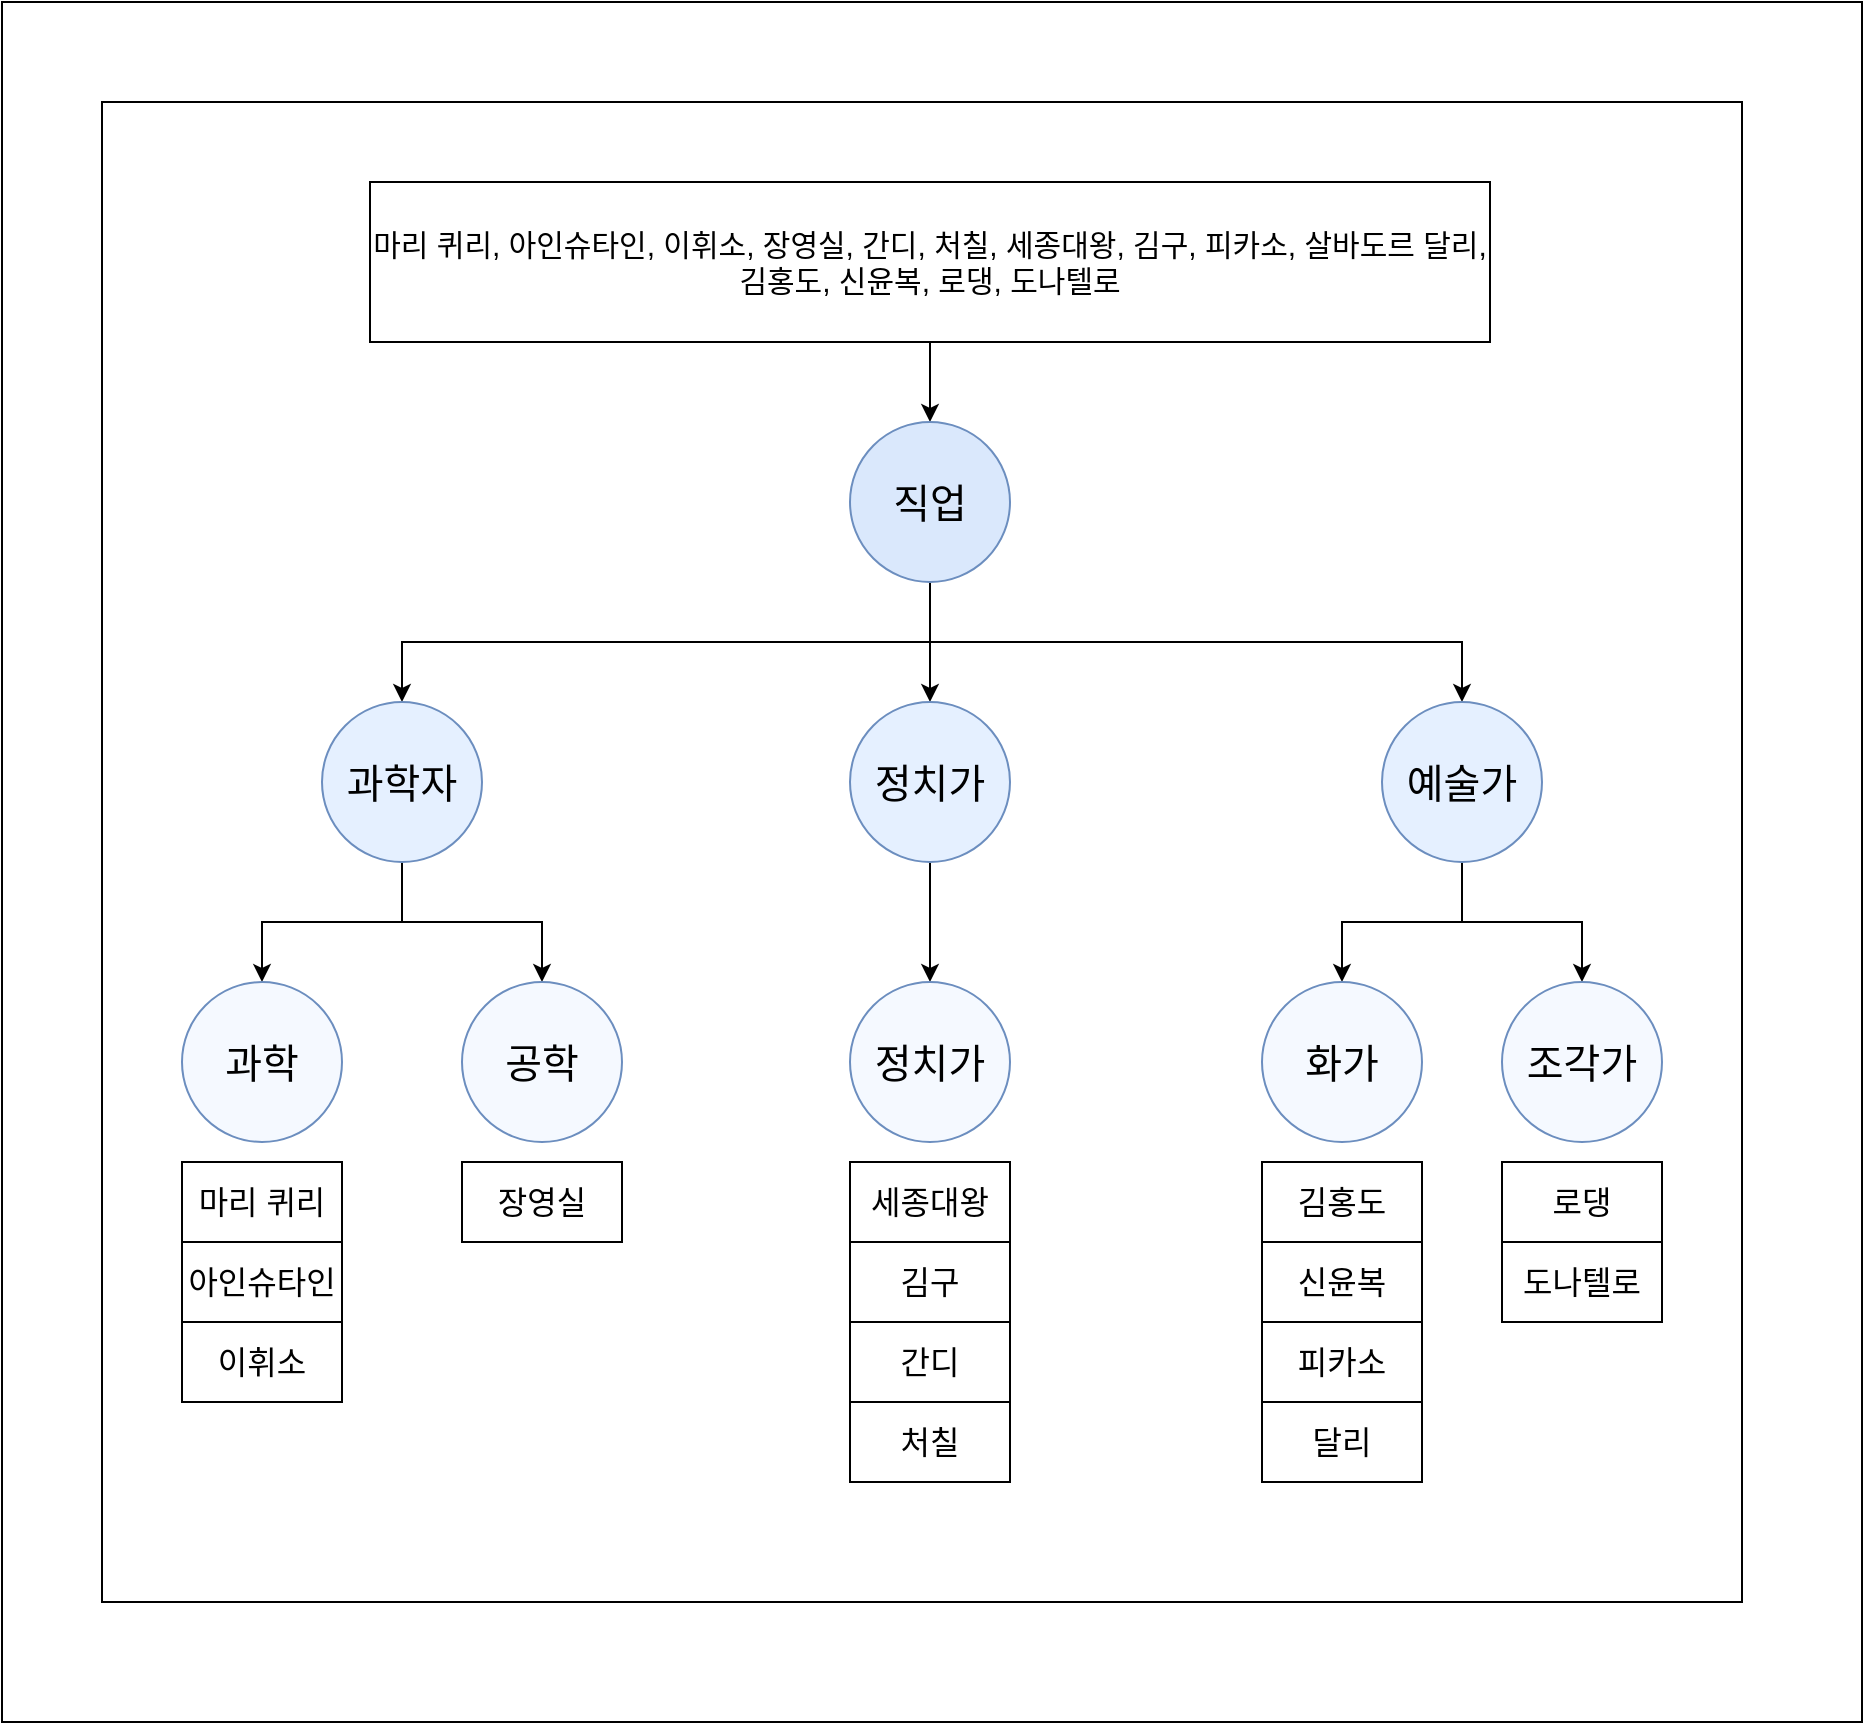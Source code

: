 <mxfile version="24.7.17">
  <diagram name="페이지-1" id="vBrJet00-n5aYz7-OZe-">
    <mxGraphModel dx="4284" dy="2023" grid="1" gridSize="10" guides="1" tooltips="1" connect="1" arrows="1" fold="1" page="1" pageScale="1" pageWidth="827" pageHeight="1169" math="0" shadow="0">
      <root>
        <mxCell id="0" />
        <mxCell id="1" parent="0" />
        <mxCell id="nBQzF7uJghXuGluJfPmf-78" value="" style="rounded=0;whiteSpace=wrap;html=1;" vertex="1" parent="1">
          <mxGeometry x="-50" y="70" width="930" height="860" as="geometry" />
        </mxCell>
        <mxCell id="nBQzF7uJghXuGluJfPmf-77" value="" style="rounded=0;whiteSpace=wrap;html=1;" vertex="1" parent="1">
          <mxGeometry y="120" width="820" height="750" as="geometry" />
        </mxCell>
        <mxCell id="nBQzF7uJghXuGluJfPmf-3" style="edgeStyle=orthogonalEdgeStyle;rounded=0;orthogonalLoop=1;jettySize=auto;html=1;entryX=0.5;entryY=0;entryDx=0;entryDy=0;" edge="1" parent="1" source="nBQzF7uJghXuGluJfPmf-1" target="nBQzF7uJghXuGluJfPmf-2">
          <mxGeometry relative="1" as="geometry" />
        </mxCell>
        <mxCell id="nBQzF7uJghXuGluJfPmf-1" value="&lt;font style=&quot;font-size: 15px;&quot;&gt;마리 퀴리, 아인슈타인, 이휘소, 장영실, 간디,&lt;/font&gt;&lt;span style=&quot;font-size: 15px; background-color: initial;&quot;&gt;&amp;nbsp;처칠, 세종대왕, 김구,&amp;nbsp;&lt;/span&gt;&lt;span style=&quot;font-size: 15px; background-color: initial;&quot;&gt;피카소, 살바도르 달리, 김홍도, 신윤복, 로댕, 도나텔로&lt;/span&gt;" style="rounded=0;whiteSpace=wrap;html=1;" vertex="1" parent="1">
          <mxGeometry x="134" y="160" width="560" height="80" as="geometry" />
        </mxCell>
        <mxCell id="nBQzF7uJghXuGluJfPmf-7" style="edgeStyle=orthogonalEdgeStyle;rounded=0;orthogonalLoop=1;jettySize=auto;html=1;entryX=0.5;entryY=0;entryDx=0;entryDy=0;exitX=0.5;exitY=1;exitDx=0;exitDy=0;" edge="1" parent="1" source="nBQzF7uJghXuGluJfPmf-2" target="nBQzF7uJghXuGluJfPmf-4">
          <mxGeometry relative="1" as="geometry" />
        </mxCell>
        <mxCell id="nBQzF7uJghXuGluJfPmf-8" style="edgeStyle=orthogonalEdgeStyle;rounded=0;orthogonalLoop=1;jettySize=auto;html=1;entryX=0.5;entryY=0;entryDx=0;entryDy=0;" edge="1" parent="1" source="nBQzF7uJghXuGluJfPmf-2" target="nBQzF7uJghXuGluJfPmf-5">
          <mxGeometry relative="1" as="geometry" />
        </mxCell>
        <mxCell id="nBQzF7uJghXuGluJfPmf-9" style="edgeStyle=orthogonalEdgeStyle;rounded=0;orthogonalLoop=1;jettySize=auto;html=1;entryX=0.5;entryY=0;entryDx=0;entryDy=0;exitX=0.5;exitY=1;exitDx=0;exitDy=0;" edge="1" parent="1" source="nBQzF7uJghXuGluJfPmf-2" target="nBQzF7uJghXuGluJfPmf-6">
          <mxGeometry relative="1" as="geometry" />
        </mxCell>
        <mxCell id="nBQzF7uJghXuGluJfPmf-2" value="&lt;font style=&quot;font-size: 20px;&quot;&gt;직업&lt;/font&gt;" style="ellipse;whiteSpace=wrap;html=1;aspect=fixed;fillColor=#dae8fc;strokeColor=#6c8ebf;" vertex="1" parent="1">
          <mxGeometry x="374" y="280" width="80" height="80" as="geometry" />
        </mxCell>
        <mxCell id="nBQzF7uJghXuGluJfPmf-16" style="edgeStyle=orthogonalEdgeStyle;rounded=0;orthogonalLoop=1;jettySize=auto;html=1;" edge="1" parent="1" source="nBQzF7uJghXuGluJfPmf-4" target="nBQzF7uJghXuGluJfPmf-10">
          <mxGeometry relative="1" as="geometry" />
        </mxCell>
        <mxCell id="nBQzF7uJghXuGluJfPmf-17" style="edgeStyle=orthogonalEdgeStyle;rounded=0;orthogonalLoop=1;jettySize=auto;html=1;entryX=0.5;entryY=0;entryDx=0;entryDy=0;" edge="1" parent="1" source="nBQzF7uJghXuGluJfPmf-4" target="nBQzF7uJghXuGluJfPmf-11">
          <mxGeometry relative="1" as="geometry" />
        </mxCell>
        <mxCell id="nBQzF7uJghXuGluJfPmf-4" value="&lt;font style=&quot;font-size: 20px;&quot;&gt;과학자&lt;/font&gt;" style="ellipse;whiteSpace=wrap;html=1;aspect=fixed;fillColor=#e5f0ff;strokeColor=#6c8ebf;" vertex="1" parent="1">
          <mxGeometry x="110" y="420" width="80" height="80" as="geometry" />
        </mxCell>
        <mxCell id="nBQzF7uJghXuGluJfPmf-49" style="edgeStyle=orthogonalEdgeStyle;rounded=0;orthogonalLoop=1;jettySize=auto;html=1;entryX=0.5;entryY=0;entryDx=0;entryDy=0;" edge="1" parent="1" source="nBQzF7uJghXuGluJfPmf-5" target="nBQzF7uJghXuGluJfPmf-48">
          <mxGeometry relative="1" as="geometry" />
        </mxCell>
        <mxCell id="nBQzF7uJghXuGluJfPmf-5" value="&lt;font style=&quot;font-size: 20px;&quot;&gt;정치가&lt;/font&gt;" style="ellipse;whiteSpace=wrap;html=1;aspect=fixed;fillColor=#e5f0ff;strokeColor=#6c8ebf;" vertex="1" parent="1">
          <mxGeometry x="374" y="420" width="80" height="80" as="geometry" />
        </mxCell>
        <mxCell id="nBQzF7uJghXuGluJfPmf-20" style="edgeStyle=orthogonalEdgeStyle;rounded=0;orthogonalLoop=1;jettySize=auto;html=1;entryX=0.5;entryY=0;entryDx=0;entryDy=0;" edge="1" parent="1" source="nBQzF7uJghXuGluJfPmf-6" target="nBQzF7uJghXuGluJfPmf-14">
          <mxGeometry relative="1" as="geometry" />
        </mxCell>
        <mxCell id="nBQzF7uJghXuGluJfPmf-21" style="edgeStyle=orthogonalEdgeStyle;rounded=0;orthogonalLoop=1;jettySize=auto;html=1;entryX=0.5;entryY=0;entryDx=0;entryDy=0;" edge="1" parent="1" source="nBQzF7uJghXuGluJfPmf-6" target="nBQzF7uJghXuGluJfPmf-15">
          <mxGeometry relative="1" as="geometry" />
        </mxCell>
        <mxCell id="nBQzF7uJghXuGluJfPmf-6" value="&lt;font style=&quot;font-size: 20px;&quot;&gt;예술가&lt;/font&gt;" style="ellipse;whiteSpace=wrap;html=1;aspect=fixed;fillColor=#e5f0ff;strokeColor=#6c8ebf;" vertex="1" parent="1">
          <mxGeometry x="640" y="420" width="80" height="80" as="geometry" />
        </mxCell>
        <mxCell id="nBQzF7uJghXuGluJfPmf-10" value="&lt;font style=&quot;font-size: 20px;&quot;&gt;과학&lt;/font&gt;" style="ellipse;whiteSpace=wrap;html=1;aspect=fixed;fillColor=#f5f9ff;strokeColor=#6c8ebf;" vertex="1" parent="1">
          <mxGeometry x="40" y="560" width="80" height="80" as="geometry" />
        </mxCell>
        <mxCell id="nBQzF7uJghXuGluJfPmf-11" value="&lt;font style=&quot;font-size: 20px;&quot;&gt;공학&lt;/font&gt;" style="ellipse;whiteSpace=wrap;html=1;aspect=fixed;fillColor=#f5f9ff;strokeColor=#6c8ebf;" vertex="1" parent="1">
          <mxGeometry x="180" y="560" width="80" height="80" as="geometry" />
        </mxCell>
        <mxCell id="nBQzF7uJghXuGluJfPmf-14" value="&lt;font style=&quot;font-size: 20px;&quot;&gt;화가&lt;/font&gt;" style="ellipse;whiteSpace=wrap;html=1;aspect=fixed;fillColor=#f5f9ff;strokeColor=#6c8ebf;" vertex="1" parent="1">
          <mxGeometry x="580" y="560" width="80" height="80" as="geometry" />
        </mxCell>
        <mxCell id="nBQzF7uJghXuGluJfPmf-15" value="&lt;font style=&quot;font-size: 20px;&quot;&gt;조각가&lt;/font&gt;" style="ellipse;whiteSpace=wrap;html=1;aspect=fixed;fillColor=#f5f9ff;strokeColor=#6c8ebf;" vertex="1" parent="1">
          <mxGeometry x="700" y="560" width="80" height="80" as="geometry" />
        </mxCell>
        <mxCell id="nBQzF7uJghXuGluJfPmf-22" value="" style="shape=table;startSize=0;container=1;collapsible=0;childLayout=tableLayout;fontSize=16;" vertex="1" parent="1">
          <mxGeometry x="40" y="650" width="80" height="120" as="geometry" />
        </mxCell>
        <mxCell id="nBQzF7uJghXuGluJfPmf-23" value="" style="shape=tableRow;horizontal=0;startSize=0;swimlaneHead=0;swimlaneBody=0;strokeColor=inherit;top=0;left=0;bottom=0;right=0;collapsible=0;dropTarget=0;fillColor=none;points=[[0,0.5],[1,0.5]];portConstraint=eastwest;fontSize=16;" vertex="1" parent="nBQzF7uJghXuGluJfPmf-22">
          <mxGeometry width="80" height="40" as="geometry" />
        </mxCell>
        <mxCell id="nBQzF7uJghXuGluJfPmf-24" value="마리 퀴리" style="shape=partialRectangle;html=1;whiteSpace=wrap;connectable=0;strokeColor=inherit;overflow=hidden;fillColor=none;top=0;left=0;bottom=0;right=0;pointerEvents=1;fontSize=16;" vertex="1" parent="nBQzF7uJghXuGluJfPmf-23">
          <mxGeometry width="80" height="40" as="geometry">
            <mxRectangle width="80" height="40" as="alternateBounds" />
          </mxGeometry>
        </mxCell>
        <mxCell id="nBQzF7uJghXuGluJfPmf-27" value="" style="shape=tableRow;horizontal=0;startSize=0;swimlaneHead=0;swimlaneBody=0;strokeColor=inherit;top=0;left=0;bottom=0;right=0;collapsible=0;dropTarget=0;fillColor=none;points=[[0,0.5],[1,0.5]];portConstraint=eastwest;fontSize=16;" vertex="1" parent="nBQzF7uJghXuGluJfPmf-22">
          <mxGeometry y="40" width="80" height="40" as="geometry" />
        </mxCell>
        <mxCell id="nBQzF7uJghXuGluJfPmf-28" value="아인슈타인" style="shape=partialRectangle;html=1;whiteSpace=wrap;connectable=0;strokeColor=inherit;overflow=hidden;fillColor=none;top=0;left=0;bottom=0;right=0;pointerEvents=1;fontSize=16;" vertex="1" parent="nBQzF7uJghXuGluJfPmf-27">
          <mxGeometry width="80" height="40" as="geometry">
            <mxRectangle width="80" height="40" as="alternateBounds" />
          </mxGeometry>
        </mxCell>
        <mxCell id="nBQzF7uJghXuGluJfPmf-46" style="shape=tableRow;horizontal=0;startSize=0;swimlaneHead=0;swimlaneBody=0;strokeColor=inherit;top=0;left=0;bottom=0;right=0;collapsible=0;dropTarget=0;fillColor=none;points=[[0,0.5],[1,0.5]];portConstraint=eastwest;fontSize=16;" vertex="1" parent="nBQzF7uJghXuGluJfPmf-22">
          <mxGeometry y="80" width="80" height="40" as="geometry" />
        </mxCell>
        <mxCell id="nBQzF7uJghXuGluJfPmf-47" value="이휘소" style="shape=partialRectangle;html=1;whiteSpace=wrap;connectable=0;strokeColor=inherit;overflow=hidden;fillColor=none;top=0;left=0;bottom=0;right=0;pointerEvents=1;fontSize=16;" vertex="1" parent="nBQzF7uJghXuGluJfPmf-46">
          <mxGeometry width="80" height="40" as="geometry">
            <mxRectangle width="80" height="40" as="alternateBounds" />
          </mxGeometry>
        </mxCell>
        <mxCell id="nBQzF7uJghXuGluJfPmf-37" value="" style="shape=table;startSize=0;container=1;collapsible=0;childLayout=tableLayout;fontSize=16;" vertex="1" parent="1">
          <mxGeometry x="180" y="650" width="80" height="40" as="geometry" />
        </mxCell>
        <mxCell id="nBQzF7uJghXuGluJfPmf-38" value="" style="shape=tableRow;horizontal=0;startSize=0;swimlaneHead=0;swimlaneBody=0;strokeColor=inherit;top=0;left=0;bottom=0;right=0;collapsible=0;dropTarget=0;fillColor=none;points=[[0,0.5],[1,0.5]];portConstraint=eastwest;fontSize=16;" vertex="1" parent="nBQzF7uJghXuGluJfPmf-37">
          <mxGeometry width="80" height="40" as="geometry" />
        </mxCell>
        <mxCell id="nBQzF7uJghXuGluJfPmf-39" value="장영실" style="shape=partialRectangle;html=1;whiteSpace=wrap;connectable=0;strokeColor=inherit;overflow=hidden;fillColor=none;top=0;left=0;bottom=0;right=0;pointerEvents=1;fontSize=16;" vertex="1" parent="nBQzF7uJghXuGluJfPmf-38">
          <mxGeometry width="80" height="40" as="geometry">
            <mxRectangle width="80" height="40" as="alternateBounds" />
          </mxGeometry>
        </mxCell>
        <mxCell id="nBQzF7uJghXuGluJfPmf-48" value="&lt;font style=&quot;font-size: 20px;&quot;&gt;정치가&lt;/font&gt;" style="ellipse;whiteSpace=wrap;html=1;aspect=fixed;fillColor=#f5f9ff;strokeColor=#6c8ebf;" vertex="1" parent="1">
          <mxGeometry x="374" y="560" width="80" height="80" as="geometry" />
        </mxCell>
        <mxCell id="nBQzF7uJghXuGluJfPmf-50" value="" style="shape=table;startSize=0;container=1;collapsible=0;childLayout=tableLayout;fontSize=16;" vertex="1" parent="1">
          <mxGeometry x="374" y="650" width="80" height="160" as="geometry" />
        </mxCell>
        <mxCell id="nBQzF7uJghXuGluJfPmf-51" value="" style="shape=tableRow;horizontal=0;startSize=0;swimlaneHead=0;swimlaneBody=0;strokeColor=inherit;top=0;left=0;bottom=0;right=0;collapsible=0;dropTarget=0;fillColor=none;points=[[0,0.5],[1,0.5]];portConstraint=eastwest;fontSize=16;" vertex="1" parent="nBQzF7uJghXuGluJfPmf-50">
          <mxGeometry width="80" height="40" as="geometry" />
        </mxCell>
        <mxCell id="nBQzF7uJghXuGluJfPmf-52" value="세종대왕" style="shape=partialRectangle;html=1;whiteSpace=wrap;connectable=0;strokeColor=inherit;overflow=hidden;fillColor=none;top=0;left=0;bottom=0;right=0;pointerEvents=1;fontSize=16;" vertex="1" parent="nBQzF7uJghXuGluJfPmf-51">
          <mxGeometry width="80" height="40" as="geometry">
            <mxRectangle width="80" height="40" as="alternateBounds" />
          </mxGeometry>
        </mxCell>
        <mxCell id="nBQzF7uJghXuGluJfPmf-53" value="" style="shape=tableRow;horizontal=0;startSize=0;swimlaneHead=0;swimlaneBody=0;strokeColor=inherit;top=0;left=0;bottom=0;right=0;collapsible=0;dropTarget=0;fillColor=none;points=[[0,0.5],[1,0.5]];portConstraint=eastwest;fontSize=16;" vertex="1" parent="nBQzF7uJghXuGluJfPmf-50">
          <mxGeometry y="40" width="80" height="40" as="geometry" />
        </mxCell>
        <mxCell id="nBQzF7uJghXuGluJfPmf-54" value="김구" style="shape=partialRectangle;html=1;whiteSpace=wrap;connectable=0;strokeColor=inherit;overflow=hidden;fillColor=none;top=0;left=0;bottom=0;right=0;pointerEvents=1;fontSize=16;" vertex="1" parent="nBQzF7uJghXuGluJfPmf-53">
          <mxGeometry width="80" height="40" as="geometry">
            <mxRectangle width="80" height="40" as="alternateBounds" />
          </mxGeometry>
        </mxCell>
        <mxCell id="nBQzF7uJghXuGluJfPmf-55" style="shape=tableRow;horizontal=0;startSize=0;swimlaneHead=0;swimlaneBody=0;strokeColor=inherit;top=0;left=0;bottom=0;right=0;collapsible=0;dropTarget=0;fillColor=none;points=[[0,0.5],[1,0.5]];portConstraint=eastwest;fontSize=16;" vertex="1" parent="nBQzF7uJghXuGluJfPmf-50">
          <mxGeometry y="80" width="80" height="40" as="geometry" />
        </mxCell>
        <mxCell id="nBQzF7uJghXuGluJfPmf-56" value="간디" style="shape=partialRectangle;html=1;whiteSpace=wrap;connectable=0;strokeColor=inherit;overflow=hidden;fillColor=none;top=0;left=0;bottom=0;right=0;pointerEvents=1;fontSize=16;" vertex="1" parent="nBQzF7uJghXuGluJfPmf-55">
          <mxGeometry width="80" height="40" as="geometry">
            <mxRectangle width="80" height="40" as="alternateBounds" />
          </mxGeometry>
        </mxCell>
        <mxCell id="nBQzF7uJghXuGluJfPmf-57" style="shape=tableRow;horizontal=0;startSize=0;swimlaneHead=0;swimlaneBody=0;strokeColor=inherit;top=0;left=0;bottom=0;right=0;collapsible=0;dropTarget=0;fillColor=none;points=[[0,0.5],[1,0.5]];portConstraint=eastwest;fontSize=16;" vertex="1" parent="nBQzF7uJghXuGluJfPmf-50">
          <mxGeometry y="120" width="80" height="40" as="geometry" />
        </mxCell>
        <mxCell id="nBQzF7uJghXuGluJfPmf-58" value="처칠" style="shape=partialRectangle;html=1;whiteSpace=wrap;connectable=0;strokeColor=inherit;overflow=hidden;fillColor=none;top=0;left=0;bottom=0;right=0;pointerEvents=1;fontSize=16;" vertex="1" parent="nBQzF7uJghXuGluJfPmf-57">
          <mxGeometry width="80" height="40" as="geometry">
            <mxRectangle width="80" height="40" as="alternateBounds" />
          </mxGeometry>
        </mxCell>
        <mxCell id="nBQzF7uJghXuGluJfPmf-59" value="" style="shape=table;startSize=0;container=1;collapsible=0;childLayout=tableLayout;fontSize=16;" vertex="1" parent="1">
          <mxGeometry x="580" y="650" width="80" height="160" as="geometry" />
        </mxCell>
        <mxCell id="nBQzF7uJghXuGluJfPmf-60" value="" style="shape=tableRow;horizontal=0;startSize=0;swimlaneHead=0;swimlaneBody=0;strokeColor=inherit;top=0;left=0;bottom=0;right=0;collapsible=0;dropTarget=0;fillColor=none;points=[[0,0.5],[1,0.5]];portConstraint=eastwest;fontSize=16;" vertex="1" parent="nBQzF7uJghXuGluJfPmf-59">
          <mxGeometry width="80" height="40" as="geometry" />
        </mxCell>
        <mxCell id="nBQzF7uJghXuGluJfPmf-61" value="김홍도" style="shape=partialRectangle;html=1;whiteSpace=wrap;connectable=0;strokeColor=inherit;overflow=hidden;fillColor=none;top=0;left=0;bottom=0;right=0;pointerEvents=1;fontSize=16;" vertex="1" parent="nBQzF7uJghXuGluJfPmf-60">
          <mxGeometry width="80" height="40" as="geometry">
            <mxRectangle width="80" height="40" as="alternateBounds" />
          </mxGeometry>
        </mxCell>
        <mxCell id="nBQzF7uJghXuGluJfPmf-62" value="" style="shape=tableRow;horizontal=0;startSize=0;swimlaneHead=0;swimlaneBody=0;strokeColor=inherit;top=0;left=0;bottom=0;right=0;collapsible=0;dropTarget=0;fillColor=none;points=[[0,0.5],[1,0.5]];portConstraint=eastwest;fontSize=16;" vertex="1" parent="nBQzF7uJghXuGluJfPmf-59">
          <mxGeometry y="40" width="80" height="40" as="geometry" />
        </mxCell>
        <mxCell id="nBQzF7uJghXuGluJfPmf-63" value="신윤복" style="shape=partialRectangle;html=1;whiteSpace=wrap;connectable=0;strokeColor=inherit;overflow=hidden;fillColor=none;top=0;left=0;bottom=0;right=0;pointerEvents=1;fontSize=16;" vertex="1" parent="nBQzF7uJghXuGluJfPmf-62">
          <mxGeometry width="80" height="40" as="geometry">
            <mxRectangle width="80" height="40" as="alternateBounds" />
          </mxGeometry>
        </mxCell>
        <mxCell id="nBQzF7uJghXuGluJfPmf-64" style="shape=tableRow;horizontal=0;startSize=0;swimlaneHead=0;swimlaneBody=0;strokeColor=inherit;top=0;left=0;bottom=0;right=0;collapsible=0;dropTarget=0;fillColor=none;points=[[0,0.5],[1,0.5]];portConstraint=eastwest;fontSize=16;" vertex="1" parent="nBQzF7uJghXuGluJfPmf-59">
          <mxGeometry y="80" width="80" height="40" as="geometry" />
        </mxCell>
        <mxCell id="nBQzF7uJghXuGluJfPmf-65" value="피카소" style="shape=partialRectangle;html=1;whiteSpace=wrap;connectable=0;strokeColor=inherit;overflow=hidden;fillColor=none;top=0;left=0;bottom=0;right=0;pointerEvents=1;fontSize=16;" vertex="1" parent="nBQzF7uJghXuGluJfPmf-64">
          <mxGeometry width="80" height="40" as="geometry">
            <mxRectangle width="80" height="40" as="alternateBounds" />
          </mxGeometry>
        </mxCell>
        <mxCell id="nBQzF7uJghXuGluJfPmf-66" style="shape=tableRow;horizontal=0;startSize=0;swimlaneHead=0;swimlaneBody=0;strokeColor=inherit;top=0;left=0;bottom=0;right=0;collapsible=0;dropTarget=0;fillColor=none;points=[[0,0.5],[1,0.5]];portConstraint=eastwest;fontSize=16;" vertex="1" parent="nBQzF7uJghXuGluJfPmf-59">
          <mxGeometry y="120" width="80" height="40" as="geometry" />
        </mxCell>
        <mxCell id="nBQzF7uJghXuGluJfPmf-67" value="달리" style="shape=partialRectangle;html=1;whiteSpace=wrap;connectable=0;strokeColor=inherit;overflow=hidden;fillColor=none;top=0;left=0;bottom=0;right=0;pointerEvents=1;fontSize=16;" vertex="1" parent="nBQzF7uJghXuGluJfPmf-66">
          <mxGeometry width="80" height="40" as="geometry">
            <mxRectangle width="80" height="40" as="alternateBounds" />
          </mxGeometry>
        </mxCell>
        <mxCell id="nBQzF7uJghXuGluJfPmf-68" value="" style="shape=table;startSize=0;container=1;collapsible=0;childLayout=tableLayout;fontSize=16;" vertex="1" parent="1">
          <mxGeometry x="700" y="650" width="80" height="80" as="geometry" />
        </mxCell>
        <mxCell id="nBQzF7uJghXuGluJfPmf-69" value="" style="shape=tableRow;horizontal=0;startSize=0;swimlaneHead=0;swimlaneBody=0;strokeColor=inherit;top=0;left=0;bottom=0;right=0;collapsible=0;dropTarget=0;fillColor=none;points=[[0,0.5],[1,0.5]];portConstraint=eastwest;fontSize=16;" vertex="1" parent="nBQzF7uJghXuGluJfPmf-68">
          <mxGeometry width="80" height="40" as="geometry" />
        </mxCell>
        <mxCell id="nBQzF7uJghXuGluJfPmf-70" value="로댕" style="shape=partialRectangle;html=1;whiteSpace=wrap;connectable=0;strokeColor=inherit;overflow=hidden;fillColor=none;top=0;left=0;bottom=0;right=0;pointerEvents=1;fontSize=16;" vertex="1" parent="nBQzF7uJghXuGluJfPmf-69">
          <mxGeometry width="80" height="40" as="geometry">
            <mxRectangle width="80" height="40" as="alternateBounds" />
          </mxGeometry>
        </mxCell>
        <mxCell id="nBQzF7uJghXuGluJfPmf-71" value="" style="shape=tableRow;horizontal=0;startSize=0;swimlaneHead=0;swimlaneBody=0;strokeColor=inherit;top=0;left=0;bottom=0;right=0;collapsible=0;dropTarget=0;fillColor=none;points=[[0,0.5],[1,0.5]];portConstraint=eastwest;fontSize=16;" vertex="1" parent="nBQzF7uJghXuGluJfPmf-68">
          <mxGeometry y="40" width="80" height="40" as="geometry" />
        </mxCell>
        <mxCell id="nBQzF7uJghXuGluJfPmf-72" value="도나텔로" style="shape=partialRectangle;html=1;whiteSpace=wrap;connectable=0;strokeColor=inherit;overflow=hidden;fillColor=none;top=0;left=0;bottom=0;right=0;pointerEvents=1;fontSize=16;" vertex="1" parent="nBQzF7uJghXuGluJfPmf-71">
          <mxGeometry width="80" height="40" as="geometry">
            <mxRectangle width="80" height="40" as="alternateBounds" />
          </mxGeometry>
        </mxCell>
      </root>
    </mxGraphModel>
  </diagram>
</mxfile>
